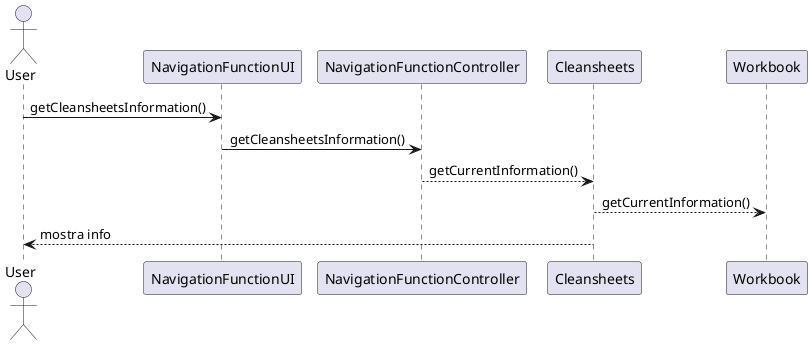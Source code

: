@startuml doc-files/core04_01_navigation_window_design_analysis.png
actor User

User -> NavigationFunctionUI : getCleansheetsInformation()
NavigationFunctionUI -> NavigationFunctionController : getCleansheetsInformation()
NavigationFunctionController --> Cleansheets : getCurrentInformation()
Cleansheets --> Workbook : getCurrentInformation()
Cleansheets --> User : mostra info

@enduml